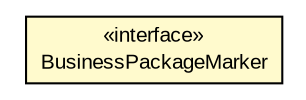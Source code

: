 #!/usr/local/bin/dot
#
# Class diagram 
# Generated by UMLGraph version R5_6 (http://www.umlgraph.org/)
#

digraph G {
	edge [fontname="arial",fontsize=10,labelfontname="arial",labelfontsize=10];
	node [fontname="arial",fontsize=10,shape=plaintext];
	nodesep=0.25;
	ranksep=0.5;
	// br.gov.to.sefaz.arr.parametros.business.BusinessPackageMarker
	c7480 [label=<<table title="br.gov.to.sefaz.arr.parametros.business.BusinessPackageMarker" border="0" cellborder="1" cellspacing="0" cellpadding="2" port="p" bgcolor="lemonChiffon" href="./BusinessPackageMarker.html">
		<tr><td><table border="0" cellspacing="0" cellpadding="1">
<tr><td align="center" balign="center"> &#171;interface&#187; </td></tr>
<tr><td align="center" balign="center"> BusinessPackageMarker </td></tr>
		</table></td></tr>
		</table>>, URL="./BusinessPackageMarker.html", fontname="arial", fontcolor="black", fontsize=10.0];
}

